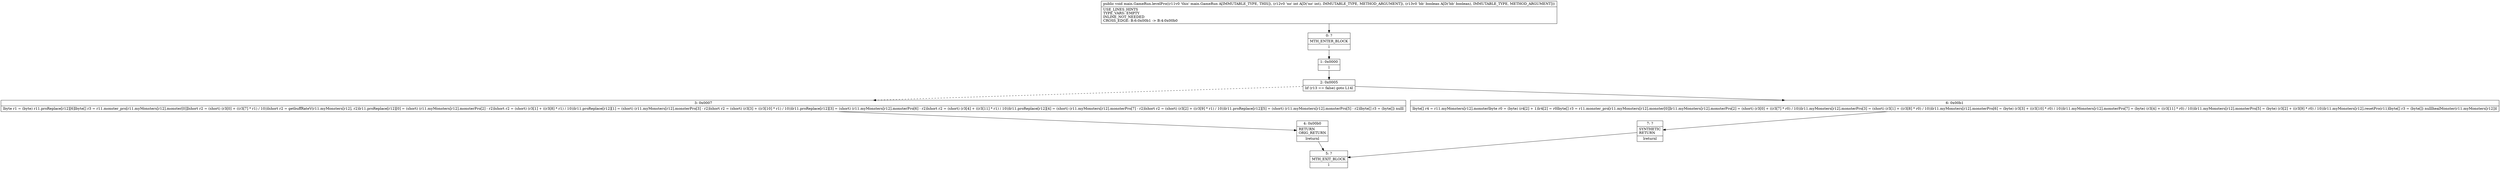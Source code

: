 digraph "CFG formain.GameRun.levelPro(IZ)V" {
Node_0 [shape=record,label="{0\:\ ?|MTH_ENTER_BLOCK\l|l}"];
Node_1 [shape=record,label="{1\:\ 0x0000|l}"];
Node_2 [shape=record,label="{2\:\ 0x0005|lif (r13 == false) goto L14l}"];
Node_3 [shape=record,label="{3\:\ 0x0007|lbyte r1 = (byte) r11.proReplace[r12][6]lbyte[] r3 = r11.monster_pro[r11.myMonsters[r12].monster[0]]lshort r2 = (short) (r3[0] + ((r3[7] * r1) \/ 10))lshort r2 = getbuffRateV(r11.myMonsters[r12], r2)lr11.proReplace[r12][0] = (short) (r11.myMonsters[r12].monsterPro[2] \- r2)lshort r2 = (short) (r3[1] + ((r3[8] * r1) \/ 10))lr11.proReplace[r12][1] = (short) (r11.myMonsters[r12].monsterPro[3] \- r2)lshort r2 = (short) (r3[3] + ((r3[10] * r1) \/ 10))lr11.proReplace[r12][3] = (short) (r11.myMonsters[r12].monsterPro[6] \- r2)lshort r2 = (short) (r3[4] + ((r3[11] * r1) \/ 10))lr11.proReplace[r12][4] = (short) (r11.myMonsters[r12].monsterPro[7] \- r2)lshort r2 = (short) (r3[2] + ((r3[9] * r1) \/ 10))lr11.proReplace[r12][5] = (short) (r11.myMonsters[r12].monsterPro[5] \- r2)lbyte[] r3 = (byte[]) nulll}"];
Node_4 [shape=record,label="{4\:\ 0x00b0|RETURN\lORIG_RETURN\l|lreturnl}"];
Node_5 [shape=record,label="{5\:\ ?|MTH_EXIT_BLOCK\l|l}"];
Node_6 [shape=record,label="{6\:\ 0x00b1|lbyte[] r4 = r11.myMonsters[r12].monsterlbyte r0 = (byte) (r4[2] + 1)lr4[2] = r0lbyte[] r3 = r11.monster_pro[r11.myMonsters[r12].monster[0]]lr11.myMonsters[r12].monsterPro[2] = (short) (r3[0] + ((r3[7] * r0) \/ 10))lr11.myMonsters[r12].monsterPro[3] = (short) (r3[1] + ((r3[8] * r0) \/ 10))lr11.myMonsters[r12].monsterPro[6] = (byte) (r3[3] + ((r3[10] * r0) \/ 10))lr11.myMonsters[r12].monsterPro[7] = (byte) (r3[4] + ((r3[11] * r0) \/ 10))lr11.myMonsters[r12].monsterPro[5] = (byte) (r3[2] + ((r3[9] * r0) \/ 10))lr11.myMonsters[r12].resetPro(r11)lbyte[] r3 = (byte[]) nulllhealMonster(r11.myMonsters[r12])l}"];
Node_7 [shape=record,label="{7\:\ ?|SYNTHETIC\lRETURN\l|lreturnl}"];
MethodNode[shape=record,label="{public void main.GameRun.levelPro((r11v0 'this' main.GameRun A[IMMUTABLE_TYPE, THIS]), (r12v0 'no' int A[D('no' int), IMMUTABLE_TYPE, METHOD_ARGUMENT]), (r13v0 'bb' boolean A[D('bb' boolean), IMMUTABLE_TYPE, METHOD_ARGUMENT]))  | USE_LINES_HINTS\lTYPE_VARS: EMPTY\lINLINE_NOT_NEEDED\lCROSS_EDGE: B:6:0x00b1 \-\> B:4:0x00b0\l}"];
MethodNode -> Node_0;
Node_0 -> Node_1;
Node_1 -> Node_2;
Node_2 -> Node_3[style=dashed];
Node_2 -> Node_6;
Node_3 -> Node_4;
Node_4 -> Node_5;
Node_6 -> Node_7;
Node_7 -> Node_5;
}

